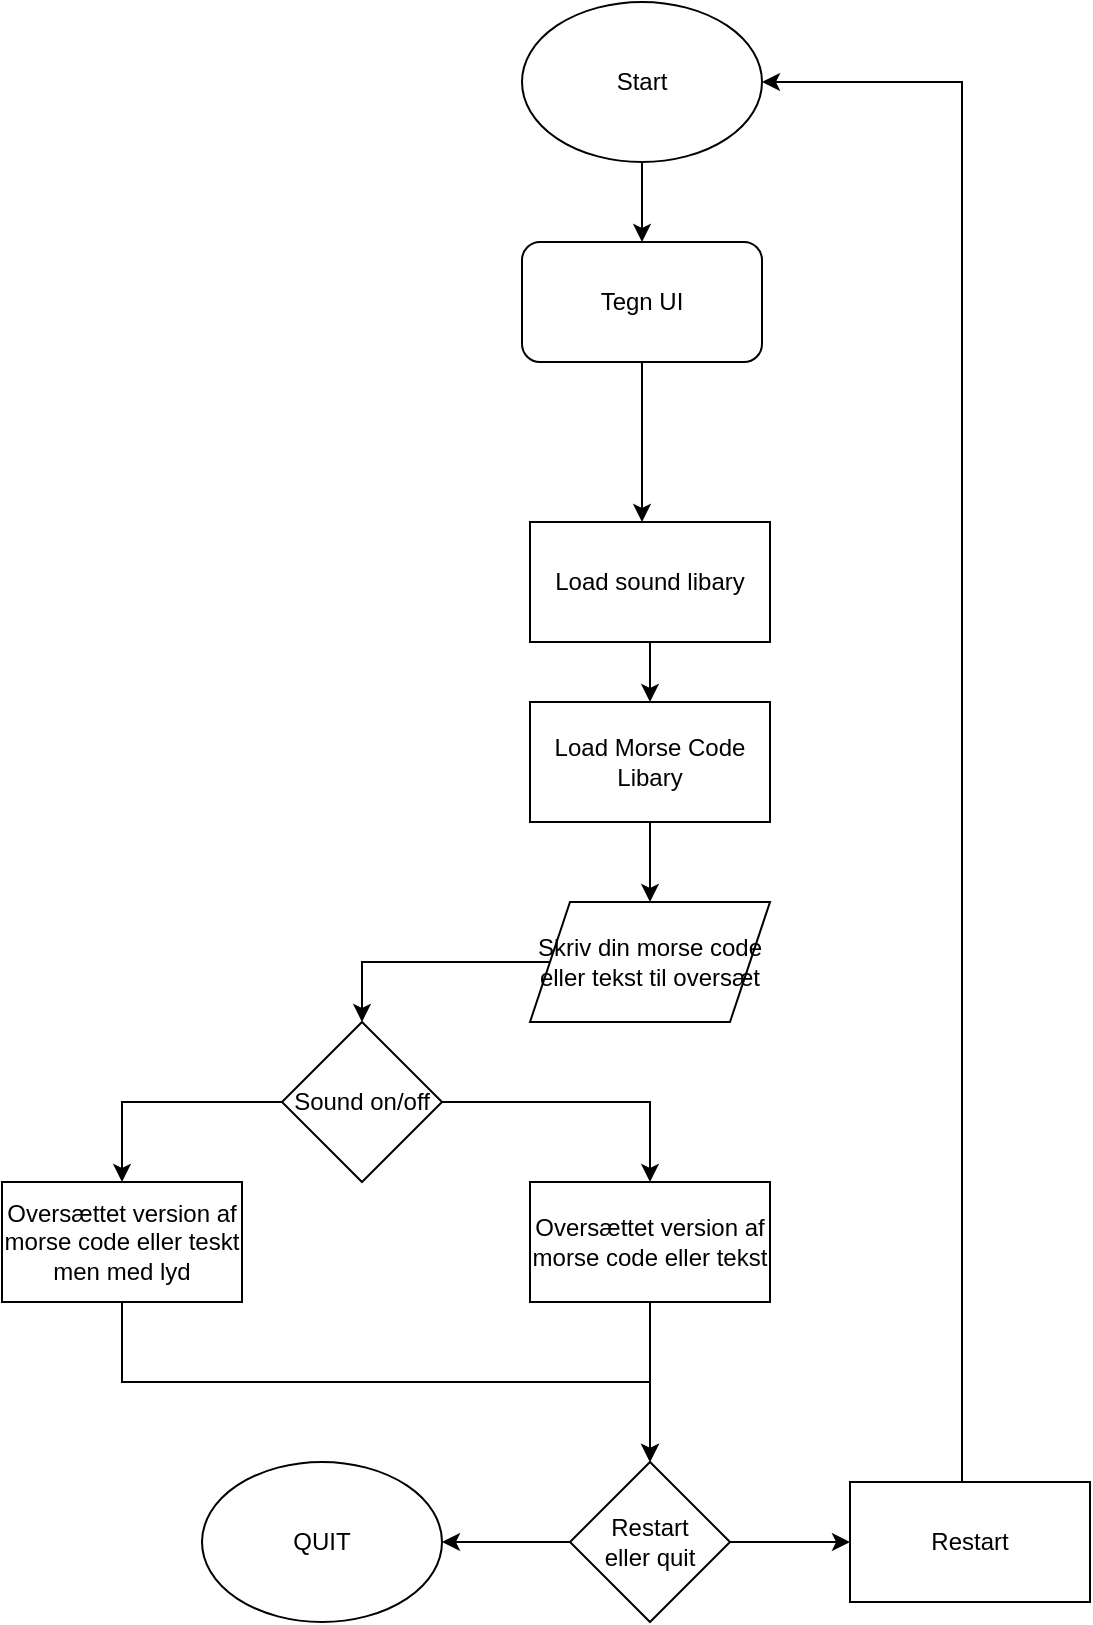 <mxfile version="26.0.16">
  <diagram id="C5RBs43oDa-KdzZeNtuy" name="Page-1">
    <mxGraphModel dx="1035" dy="551" grid="1" gridSize="10" guides="1" tooltips="1" connect="1" arrows="1" fold="1" page="1" pageScale="1" pageWidth="827" pageHeight="1169" math="0" shadow="0">
      <root>
        <mxCell id="WIyWlLk6GJQsqaUBKTNV-0" />
        <mxCell id="WIyWlLk6GJQsqaUBKTNV-1" parent="WIyWlLk6GJQsqaUBKTNV-0" />
        <mxCell id="4ye4V1tKf7mEJkrVr7zk-3" value="" style="edgeStyle=orthogonalEdgeStyle;rounded=0;orthogonalLoop=1;jettySize=auto;html=1;" parent="WIyWlLk6GJQsqaUBKTNV-1" source="4ye4V1tKf7mEJkrVr7zk-1" edge="1">
          <mxGeometry relative="1" as="geometry">
            <mxPoint x="410" y="430" as="targetPoint" />
          </mxGeometry>
        </mxCell>
        <mxCell id="4ye4V1tKf7mEJkrVr7zk-1" value="Tegn UI" style="rounded=1;whiteSpace=wrap;html=1;" parent="WIyWlLk6GJQsqaUBKTNV-1" vertex="1">
          <mxGeometry x="350" y="290" width="120" height="60" as="geometry" />
        </mxCell>
        <mxCell id="z7gTDf9ey_LMjP9v-pDg-2" value="" style="edgeStyle=orthogonalEdgeStyle;rounded=0;orthogonalLoop=1;jettySize=auto;html=1;" parent="WIyWlLk6GJQsqaUBKTNV-1" source="4ye4V1tKf7mEJkrVr7zk-4" target="z7gTDf9ey_LMjP9v-pDg-1" edge="1">
          <mxGeometry relative="1" as="geometry" />
        </mxCell>
        <mxCell id="4ye4V1tKf7mEJkrVr7zk-4" value="Load sound libary" style="rounded=0;whiteSpace=wrap;html=1;" parent="WIyWlLk6GJQsqaUBKTNV-1" vertex="1">
          <mxGeometry x="354" y="430" width="120" height="60" as="geometry" />
        </mxCell>
        <mxCell id="z7gTDf9ey_LMjP9v-pDg-5" value="" style="edgeStyle=orthogonalEdgeStyle;rounded=0;orthogonalLoop=1;jettySize=auto;html=1;exitX=1;exitY=0.5;exitDx=0;exitDy=0;" parent="WIyWlLk6GJQsqaUBKTNV-1" source="z7gTDf9ey_LMjP9v-pDg-10" target="z7gTDf9ey_LMjP9v-pDg-4" edge="1">
          <mxGeometry relative="1" as="geometry">
            <Array as="points">
              <mxPoint x="414" y="720" />
            </Array>
          </mxGeometry>
        </mxCell>
        <mxCell id="z7gTDf9ey_LMjP9v-pDg-7" value="" style="edgeStyle=orthogonalEdgeStyle;rounded=0;orthogonalLoop=1;jettySize=auto;html=1;entryX=0.5;entryY=0;entryDx=0;entryDy=0;" parent="WIyWlLk6GJQsqaUBKTNV-1" source="4ye4V1tKf7mEJkrVr7zk-5" target="z7gTDf9ey_LMjP9v-pDg-10" edge="1">
          <mxGeometry relative="1" as="geometry">
            <mxPoint x="264.0" y="650" as="targetPoint" />
          </mxGeometry>
        </mxCell>
        <mxCell id="4ye4V1tKf7mEJkrVr7zk-5" value="Skriv din morse code eller tekst til oversæt" style="shape=parallelogram;perimeter=parallelogramPerimeter;whiteSpace=wrap;html=1;fixedSize=1;rounded=0;" parent="WIyWlLk6GJQsqaUBKTNV-1" vertex="1">
          <mxGeometry x="354" y="620" width="120" height="60" as="geometry" />
        </mxCell>
        <mxCell id="z7gTDf9ey_LMjP9v-pDg-3" value="" style="edgeStyle=orthogonalEdgeStyle;rounded=0;orthogonalLoop=1;jettySize=auto;html=1;" parent="WIyWlLk6GJQsqaUBKTNV-1" source="z7gTDf9ey_LMjP9v-pDg-1" target="4ye4V1tKf7mEJkrVr7zk-5" edge="1">
          <mxGeometry relative="1" as="geometry" />
        </mxCell>
        <mxCell id="z7gTDf9ey_LMjP9v-pDg-1" value="Load Morse Code Libary" style="rounded=0;whiteSpace=wrap;html=1;" parent="WIyWlLk6GJQsqaUBKTNV-1" vertex="1">
          <mxGeometry x="354" y="520" width="120" height="60" as="geometry" />
        </mxCell>
        <mxCell id="z7gTDf9ey_LMjP9v-pDg-12" value="" style="edgeStyle=orthogonalEdgeStyle;rounded=0;orthogonalLoop=1;jettySize=auto;html=1;" parent="WIyWlLk6GJQsqaUBKTNV-1" source="z7gTDf9ey_LMjP9v-pDg-4" edge="1">
          <mxGeometry relative="1" as="geometry">
            <mxPoint x="414.0" y="900" as="targetPoint" />
          </mxGeometry>
        </mxCell>
        <mxCell id="z7gTDf9ey_LMjP9v-pDg-4" value="Oversættet version af morse code eller tekst" style="whiteSpace=wrap;html=1;rounded=0;" parent="WIyWlLk6GJQsqaUBKTNV-1" vertex="1">
          <mxGeometry x="354" y="760" width="120" height="60" as="geometry" />
        </mxCell>
        <mxCell id="z7gTDf9ey_LMjP9v-pDg-23" value="" style="edgeStyle=orthogonalEdgeStyle;rounded=0;orthogonalLoop=1;jettySize=auto;html=1;entryX=0.5;entryY=0;entryDx=0;entryDy=0;" parent="WIyWlLk6GJQsqaUBKTNV-1" source="z7gTDf9ey_LMjP9v-pDg-8" target="z7gTDf9ey_LMjP9v-pDg-13" edge="1">
          <mxGeometry relative="1" as="geometry">
            <Array as="points">
              <mxPoint x="414" y="860" />
            </Array>
          </mxGeometry>
        </mxCell>
        <mxCell id="z7gTDf9ey_LMjP9v-pDg-8" value="Oversættet version af morse code eller teskt men med lyd" style="whiteSpace=wrap;html=1;rounded=0;" parent="WIyWlLk6GJQsqaUBKTNV-1" vertex="1">
          <mxGeometry x="90" y="760" width="120" height="60" as="geometry" />
        </mxCell>
        <mxCell id="PJ75DDIV-abARpFfJCdc-0" style="edgeStyle=orthogonalEdgeStyle;rounded=0;orthogonalLoop=1;jettySize=auto;html=1;entryX=0.5;entryY=0;entryDx=0;entryDy=0;" edge="1" parent="WIyWlLk6GJQsqaUBKTNV-1" source="z7gTDf9ey_LMjP9v-pDg-10" target="z7gTDf9ey_LMjP9v-pDg-8">
          <mxGeometry relative="1" as="geometry" />
        </mxCell>
        <mxCell id="z7gTDf9ey_LMjP9v-pDg-10" value="Sound on/off" style="rhombus;whiteSpace=wrap;html=1;" parent="WIyWlLk6GJQsqaUBKTNV-1" vertex="1">
          <mxGeometry x="230" y="680" width="80" height="80" as="geometry" />
        </mxCell>
        <mxCell id="z7gTDf9ey_LMjP9v-pDg-15" value="" style="edgeStyle=orthogonalEdgeStyle;rounded=0;orthogonalLoop=1;jettySize=auto;html=1;" parent="WIyWlLk6GJQsqaUBKTNV-1" source="z7gTDf9ey_LMjP9v-pDg-13" target="z7gTDf9ey_LMjP9v-pDg-14" edge="1">
          <mxGeometry relative="1" as="geometry" />
        </mxCell>
        <mxCell id="z7gTDf9ey_LMjP9v-pDg-19" value="" style="edgeStyle=orthogonalEdgeStyle;rounded=0;orthogonalLoop=1;jettySize=auto;html=1;entryX=1;entryY=0.5;entryDx=0;entryDy=0;" parent="WIyWlLk6GJQsqaUBKTNV-1" source="z7gTDf9ey_LMjP9v-pDg-13" edge="1" target="z7gTDf9ey_LMjP9v-pDg-22">
          <mxGeometry relative="1" as="geometry">
            <mxPoint x="314.0" y="940" as="targetPoint" />
          </mxGeometry>
        </mxCell>
        <mxCell id="z7gTDf9ey_LMjP9v-pDg-13" value="Restart&lt;div&gt;eller quit&lt;/div&gt;" style="rhombus;whiteSpace=wrap;html=1;" parent="WIyWlLk6GJQsqaUBKTNV-1" vertex="1">
          <mxGeometry x="374" y="900" width="80" height="80" as="geometry" />
        </mxCell>
        <mxCell id="z7gTDf9ey_LMjP9v-pDg-16" style="edgeStyle=orthogonalEdgeStyle;rounded=0;orthogonalLoop=1;jettySize=auto;html=1;entryX=1;entryY=0.5;entryDx=0;entryDy=0;exitX=0.5;exitY=0;exitDx=0;exitDy=0;" parent="WIyWlLk6GJQsqaUBKTNV-1" source="z7gTDf9ey_LMjP9v-pDg-14" edge="1" target="z7gTDf9ey_LMjP9v-pDg-20">
          <mxGeometry relative="1" as="geometry">
            <mxPoint x="570" y="210" as="targetPoint" />
            <Array as="points">
              <mxPoint x="570" y="910" />
              <mxPoint x="570" y="210" />
            </Array>
          </mxGeometry>
        </mxCell>
        <mxCell id="z7gTDf9ey_LMjP9v-pDg-14" value="Restart" style="whiteSpace=wrap;html=1;" parent="WIyWlLk6GJQsqaUBKTNV-1" vertex="1">
          <mxGeometry x="514" y="910" width="120" height="60" as="geometry" />
        </mxCell>
        <mxCell id="z7gTDf9ey_LMjP9v-pDg-24" value="" style="edgeStyle=orthogonalEdgeStyle;rounded=0;orthogonalLoop=1;jettySize=auto;html=1;" parent="WIyWlLk6GJQsqaUBKTNV-1" source="z7gTDf9ey_LMjP9v-pDg-20" target="4ye4V1tKf7mEJkrVr7zk-1" edge="1">
          <mxGeometry relative="1" as="geometry" />
        </mxCell>
        <mxCell id="z7gTDf9ey_LMjP9v-pDg-20" value="Start" style="ellipse;whiteSpace=wrap;html=1;" parent="WIyWlLk6GJQsqaUBKTNV-1" vertex="1">
          <mxGeometry x="350" y="170" width="120" height="80" as="geometry" />
        </mxCell>
        <mxCell id="z7gTDf9ey_LMjP9v-pDg-22" value="QUIT" style="ellipse;whiteSpace=wrap;html=1;" parent="WIyWlLk6GJQsqaUBKTNV-1" vertex="1">
          <mxGeometry x="190" y="900" width="120" height="80" as="geometry" />
        </mxCell>
      </root>
    </mxGraphModel>
  </diagram>
</mxfile>
